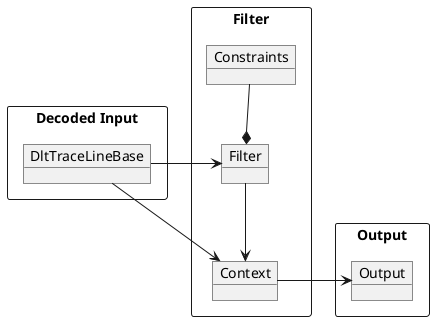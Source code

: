 @startuml Domain.Filter.Context

rectangle "Decoded Input" as InputStage {
  object DltTraceLineBase
}

rectangle "Filter" as FilterStage {
  object Context
  object Filter
  object Constraints

  Filter *-u- Constraints
  Filter --> Context
}

rectangle "Output" as OutputStage {
  object Output
}

DltTraceLineBase -r-> Filter
DltTraceLineBase -r-> Context
Context -r-> Output

@enduml